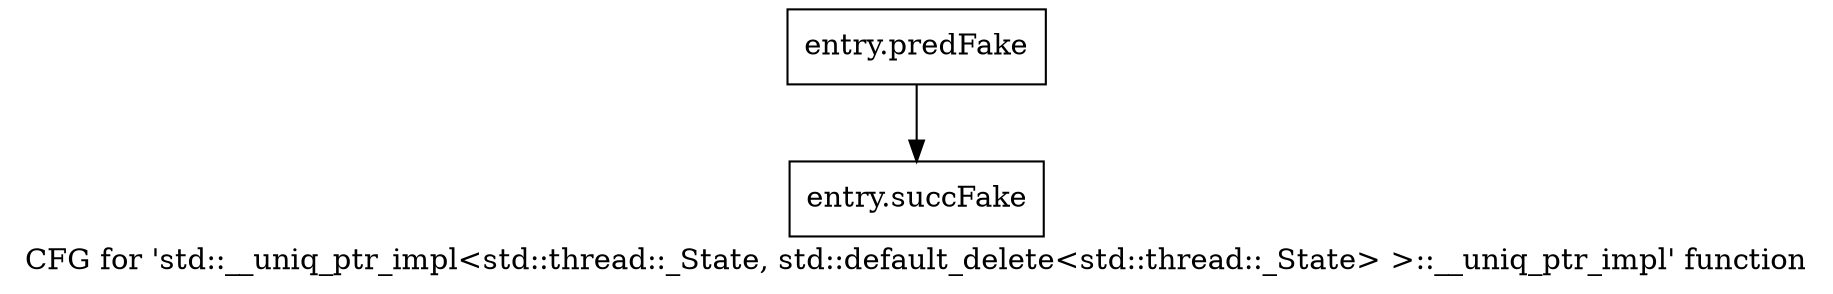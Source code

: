 digraph "CFG for 'std::__uniq_ptr_impl\<std::thread::_State, std::default_delete\<std::thread::_State\> \>::__uniq_ptr_impl' function" {
	label="CFG for 'std::__uniq_ptr_impl\<std::thread::_State, std::default_delete\<std::thread::_State\> \>::__uniq_ptr_impl' function";

	Node0x57a5800 [shape=record,filename="",linenumber="",label="{entry.predFake}"];
	Node0x57a5800 -> Node0x5902e60[ callList="" memoryops="" filename="/tools/Xilinx/Vitis_HLS/2023.1/tps/lnx64/gcc-8.3.0/lib/gcc/x86_64-pc-linux-gnu/8.3.0/../../../../include/c++/8.3.0/bits/unique_ptr.h" execusionnum="1"];
	Node0x5902e60 [shape=record,filename="/tools/Xilinx/Vitis_HLS/2023.1/tps/lnx64/gcc-8.3.0/lib/gcc/x86_64-pc-linux-gnu/8.3.0/../../../../include/c++/8.3.0/bits/unique_ptr.h",linenumber="143",label="{entry.succFake}"];
}
